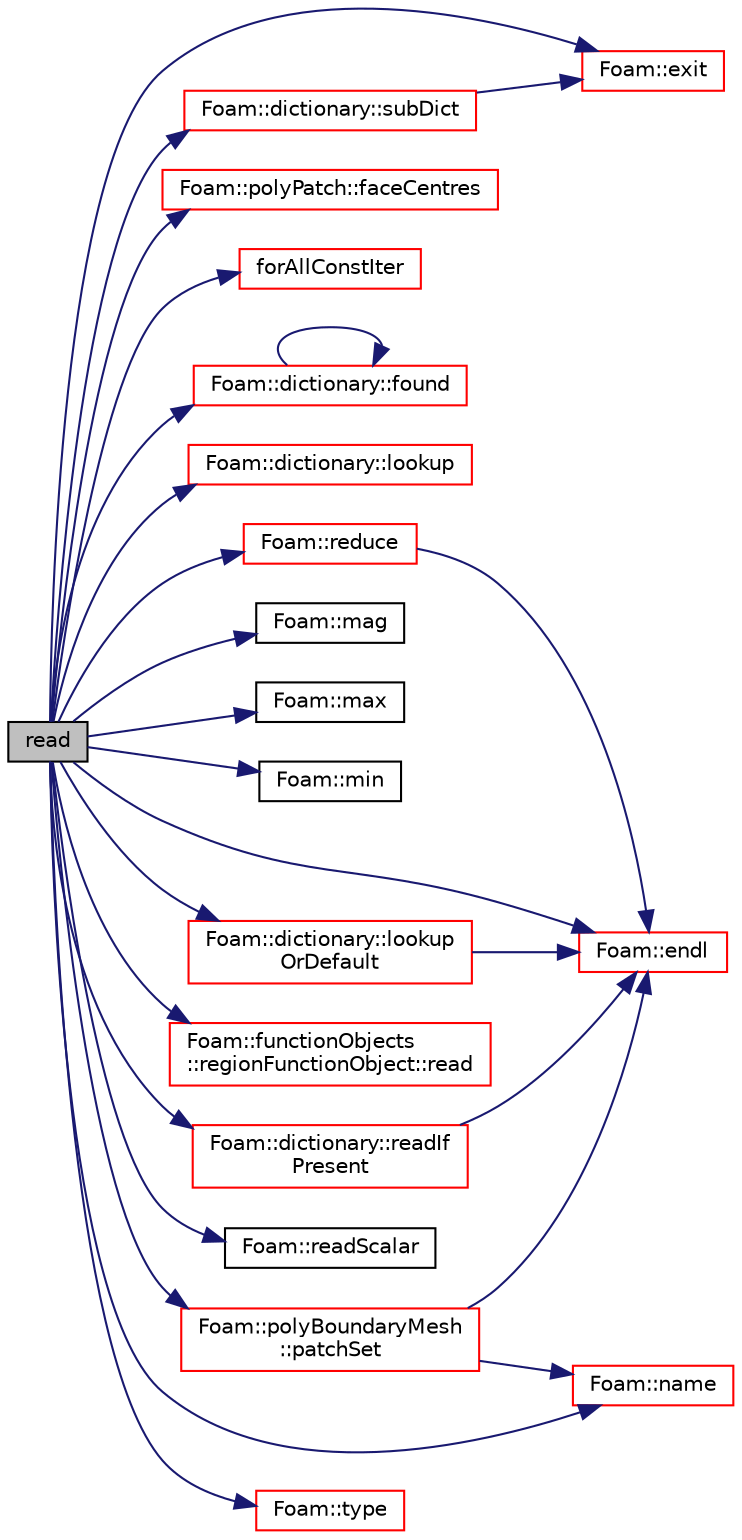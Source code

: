 digraph "read"
{
  bgcolor="transparent";
  edge [fontname="Helvetica",fontsize="10",labelfontname="Helvetica",labelfontsize="10"];
  node [fontname="Helvetica",fontsize="10",shape=record];
  rankdir="LR";
  Node1128 [label="read",height=0.2,width=0.4,color="black", fillcolor="grey75", style="filled", fontcolor="black"];
  Node1128 -> Node1129 [color="midnightblue",fontsize="10",style="solid",fontname="Helvetica"];
  Node1129 [label="Foam::endl",height=0.2,width=0.4,color="red",URL="$a21851.html#a2db8fe02a0d3909e9351bb4275b23ce4",tooltip="Add newline and flush stream. "];
  Node1128 -> Node1131 [color="midnightblue",fontsize="10",style="solid",fontname="Helvetica"];
  Node1131 [label="Foam::exit",height=0.2,width=0.4,color="red",URL="$a21851.html#a06ca7250d8e89caf05243ec094843642"];
  Node1128 -> Node1178 [color="midnightblue",fontsize="10",style="solid",fontname="Helvetica"];
  Node1178 [label="Foam::polyPatch::faceCentres",height=0.2,width=0.4,color="red",URL="$a28633.html#a7eedbc42527b683112bf222f221a714c",tooltip="Return face centres. "];
  Node1128 -> Node1181 [color="midnightblue",fontsize="10",style="solid",fontname="Helvetica"];
  Node1181 [label="forAllConstIter",height=0.2,width=0.4,color="red",URL="$a39311.html#ae21e2836509b0fa7f7cedf6493b11b09"];
  Node1128 -> Node1187 [color="midnightblue",fontsize="10",style="solid",fontname="Helvetica"];
  Node1187 [label="Foam::dictionary::found",height=0.2,width=0.4,color="red",URL="$a27129.html#adcd3d5d43253006ef145e56b43025d28",tooltip="Search dictionary for given keyword. "];
  Node1187 -> Node1187 [color="midnightblue",fontsize="10",style="solid",fontname="Helvetica"];
  Node1128 -> Node1189 [color="midnightblue",fontsize="10",style="solid",fontname="Helvetica"];
  Node1189 [label="Foam::dictionary::lookup",height=0.2,width=0.4,color="red",URL="$a27129.html#a6a0727fa523e48977e27348663def509",tooltip="Find and return an entry data stream. "];
  Node1128 -> Node1343 [color="midnightblue",fontsize="10",style="solid",fontname="Helvetica"];
  Node1343 [label="Foam::dictionary::lookup\lOrDefault",height=0.2,width=0.4,color="red",URL="$a27129.html#a69ee064dcc6d649df523e02e5c242922",tooltip="Find and return a T,. "];
  Node1343 -> Node1129 [color="midnightblue",fontsize="10",style="solid",fontname="Helvetica"];
  Node1128 -> Node1245 [color="midnightblue",fontsize="10",style="solid",fontname="Helvetica"];
  Node1245 [label="Foam::mag",height=0.2,width=0.4,color="black",URL="$a21851.html#a929da2a3fdcf3dacbbe0487d3a330dae"];
  Node1128 -> Node1275 [color="midnightblue",fontsize="10",style="solid",fontname="Helvetica"];
  Node1275 [label="Foam::max",height=0.2,width=0.4,color="black",URL="$a21851.html#ac993e906cf2774ae77e666bc24e81733"];
  Node1128 -> Node1327 [color="midnightblue",fontsize="10",style="solid",fontname="Helvetica"];
  Node1327 [label="Foam::min",height=0.2,width=0.4,color="black",URL="$a21851.html#a253e112ad2d56d96230ff39ea7f442dc"];
  Node1128 -> Node1313 [color="midnightblue",fontsize="10",style="solid",fontname="Helvetica"];
  Node1313 [label="Foam::name",height=0.2,width=0.4,color="red",URL="$a21851.html#adcb0df2bd4953cb6bb390272d8263c3a",tooltip="Return a string representation of a complex. "];
  Node1128 -> Node1429 [color="midnightblue",fontsize="10",style="solid",fontname="Helvetica"];
  Node1429 [label="Foam::polyBoundaryMesh\l::patchSet",height=0.2,width=0.4,color="red",URL="$a28557.html#abe10e35312c29750b51357d9058ca8be",tooltip="Return the set of patch IDs corresponding to the given names. "];
  Node1429 -> Node1129 [color="midnightblue",fontsize="10",style="solid",fontname="Helvetica"];
  Node1429 -> Node1313 [color="midnightblue",fontsize="10",style="solid",fontname="Helvetica"];
  Node1128 -> Node1444 [color="midnightblue",fontsize="10",style="solid",fontname="Helvetica"];
  Node1444 [label="Foam::functionObjects\l::regionFunctionObject::read",height=0.2,width=0.4,color="red",URL="$a27233.html#afac0600fef97b05534a595ce00b272ed",tooltip="Read optional controls. "];
  Node1128 -> Node1346 [color="midnightblue",fontsize="10",style="solid",fontname="Helvetica"];
  Node1346 [label="Foam::dictionary::readIf\lPresent",height=0.2,width=0.4,color="red",URL="$a27129.html#ad4bd008e6ee208313f2c3a963ee1170d",tooltip="Find an entry if present, and assign to T. "];
  Node1346 -> Node1129 [color="midnightblue",fontsize="10",style="solid",fontname="Helvetica"];
  Node1128 -> Node1389 [color="midnightblue",fontsize="10",style="solid",fontname="Helvetica"];
  Node1389 [label="Foam::readScalar",height=0.2,width=0.4,color="black",URL="$a21851.html#a828d57f6d9b9806c086a3f840a147115",tooltip="Read whole of buf as a scalar. Return true if succesful. "];
  Node1128 -> Node1445 [color="midnightblue",fontsize="10",style="solid",fontname="Helvetica"];
  Node1445 [label="Foam::reduce",height=0.2,width=0.4,color="red",URL="$a21851.html#a7ffd6af4acc2eb9ba72ee296b5ecda23"];
  Node1445 -> Node1129 [color="midnightblue",fontsize="10",style="solid",fontname="Helvetica"];
  Node1128 -> Node1365 [color="midnightblue",fontsize="10",style="solid",fontname="Helvetica"];
  Node1365 [label="Foam::dictionary::subDict",height=0.2,width=0.4,color="red",URL="$a27129.html#aaa26b5f2da6aff5a6a59af5407f1bf59",tooltip="Find and return a sub-dictionary. "];
  Node1365 -> Node1131 [color="midnightblue",fontsize="10",style="solid",fontname="Helvetica"];
  Node1128 -> Node1265 [color="midnightblue",fontsize="10",style="solid",fontname="Helvetica"];
  Node1265 [label="Foam::type",height=0.2,width=0.4,color="red",URL="$a21851.html#aec48583af672626378f501eb9fc32cd1",tooltip="Return the file type: DIRECTORY or FILE. "];
}
